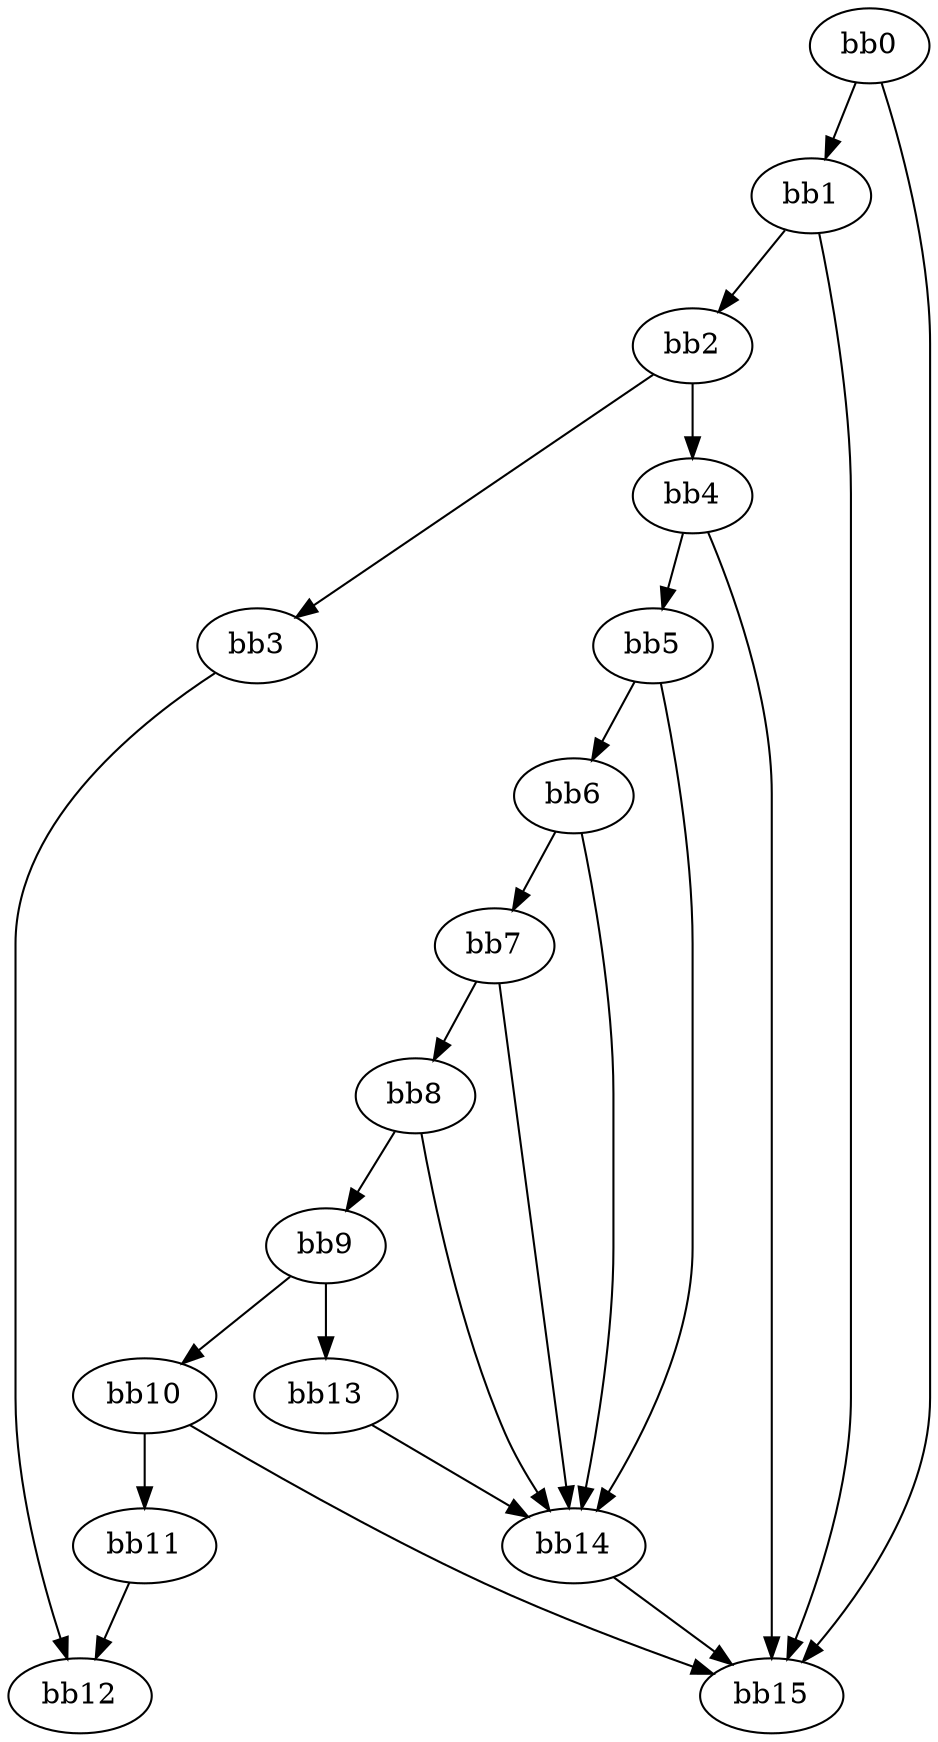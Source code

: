 digraph {
    0 [ label = "bb0\l" ]
    1 [ label = "bb1\l" ]
    2 [ label = "bb2\l" ]
    3 [ label = "bb3\l" ]
    4 [ label = "bb4\l" ]
    5 [ label = "bb5\l" ]
    6 [ label = "bb6\l" ]
    7 [ label = "bb7\l" ]
    8 [ label = "bb8\l" ]
    9 [ label = "bb9\l" ]
    10 [ label = "bb10\l" ]
    11 [ label = "bb11\l" ]
    12 [ label = "bb12\l" ]
    13 [ label = "bb13\l" ]
    14 [ label = "bb14\l" ]
    15 [ label = "bb15\l" ]
    0 -> 1 [ ]
    0 -> 15 [ ]
    1 -> 2 [ ]
    1 -> 15 [ ]
    2 -> 3 [ ]
    2 -> 4 [ ]
    3 -> 12 [ ]
    4 -> 5 [ ]
    4 -> 15 [ ]
    5 -> 6 [ ]
    5 -> 14 [ ]
    6 -> 7 [ ]
    6 -> 14 [ ]
    7 -> 8 [ ]
    7 -> 14 [ ]
    8 -> 9 [ ]
    8 -> 14 [ ]
    9 -> 10 [ ]
    9 -> 13 [ ]
    10 -> 11 [ ]
    10 -> 15 [ ]
    11 -> 12 [ ]
    13 -> 14 [ ]
    14 -> 15 [ ]
}

